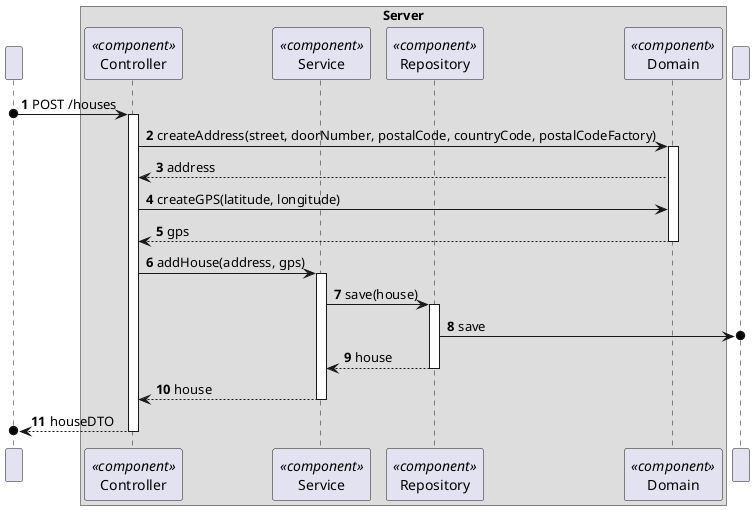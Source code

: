 @startuml
'https://plantuml.com/sequence-diagram
!pragma layout smetana

autonumber

participant " " as HTTP

box "Server"
    participant "Controller" as CTRL<<component>>
    participant "Service" as SV<<component>>
    participant "Repository" as REPO<<component>>
    participant "Domain" as DOM<<component>>

end box
participant " " as BD


HTTP o-> CTRL : POST /houses
activate CTRL


CTRL -> DOM : createAddress(street, doorNumber, postalCode, countryCode, postalCodeFactory)
activate DOM
DOM --> CTRL : address

CTRL -> DOM : createGPS(latitude, longitude)
DOM --> CTRL : gps
deactivate DOM

CTRL -> SV : addHouse(address, gps)
activate SV

SV -> REPO : save(house)
activate REPO
REPO ->o BD : save
REPO --> SV : house
deactivate REPO

SV --> CTRL : house
deactivate SV


CTRL -->o HTTP : houseDTO
deactivate CTRL


deactivate HTTP


@enduml